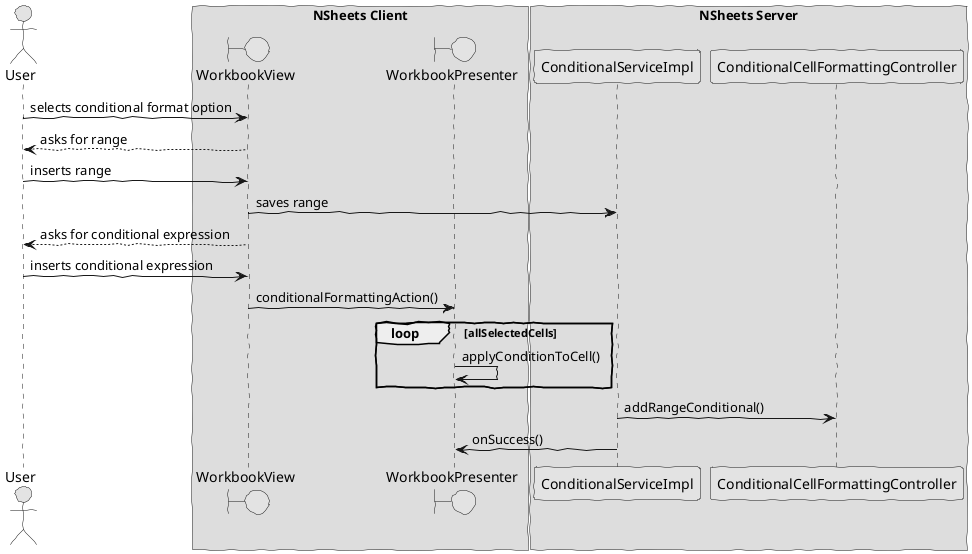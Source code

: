 @startuml design1
skinparam handwritten true
skinparam monochrome true
skinparam packageStyle rect
skinparam defaultFontName FG Virgil
skinparam shadowing false

actor User
boundary WorkbookView
boundary WorkbookPresenter

box "NSheets Client"
participant WorkbookView
participant WorkbookPresenter
end box

box "NSheets Server"
participant ConditionalServiceImpl
participant ConditionalCellFormattingController
end box




User -> WorkbookView : selects conditional format option
WorkbookView --> User : asks for range
User -> WorkbookView : inserts range
WorkbookView -> ConditionalServiceImpl : saves range
WorkbookView --> User : asks for conditional expression
User -> WorkbookView : inserts conditional expression


WorkbookView -> WorkbookPresenter : conditionalFormattingAction()
loop allSelectedCells
WorkbookPresenter -> WorkbookPresenter : applyConditionToCell()
end

ConditionalServiceImpl -> ConditionalCellFormattingController : addRangeConditional()



ConditionalServiceImpl -> WorkbookPresenter : onSuccess()
@enduml
